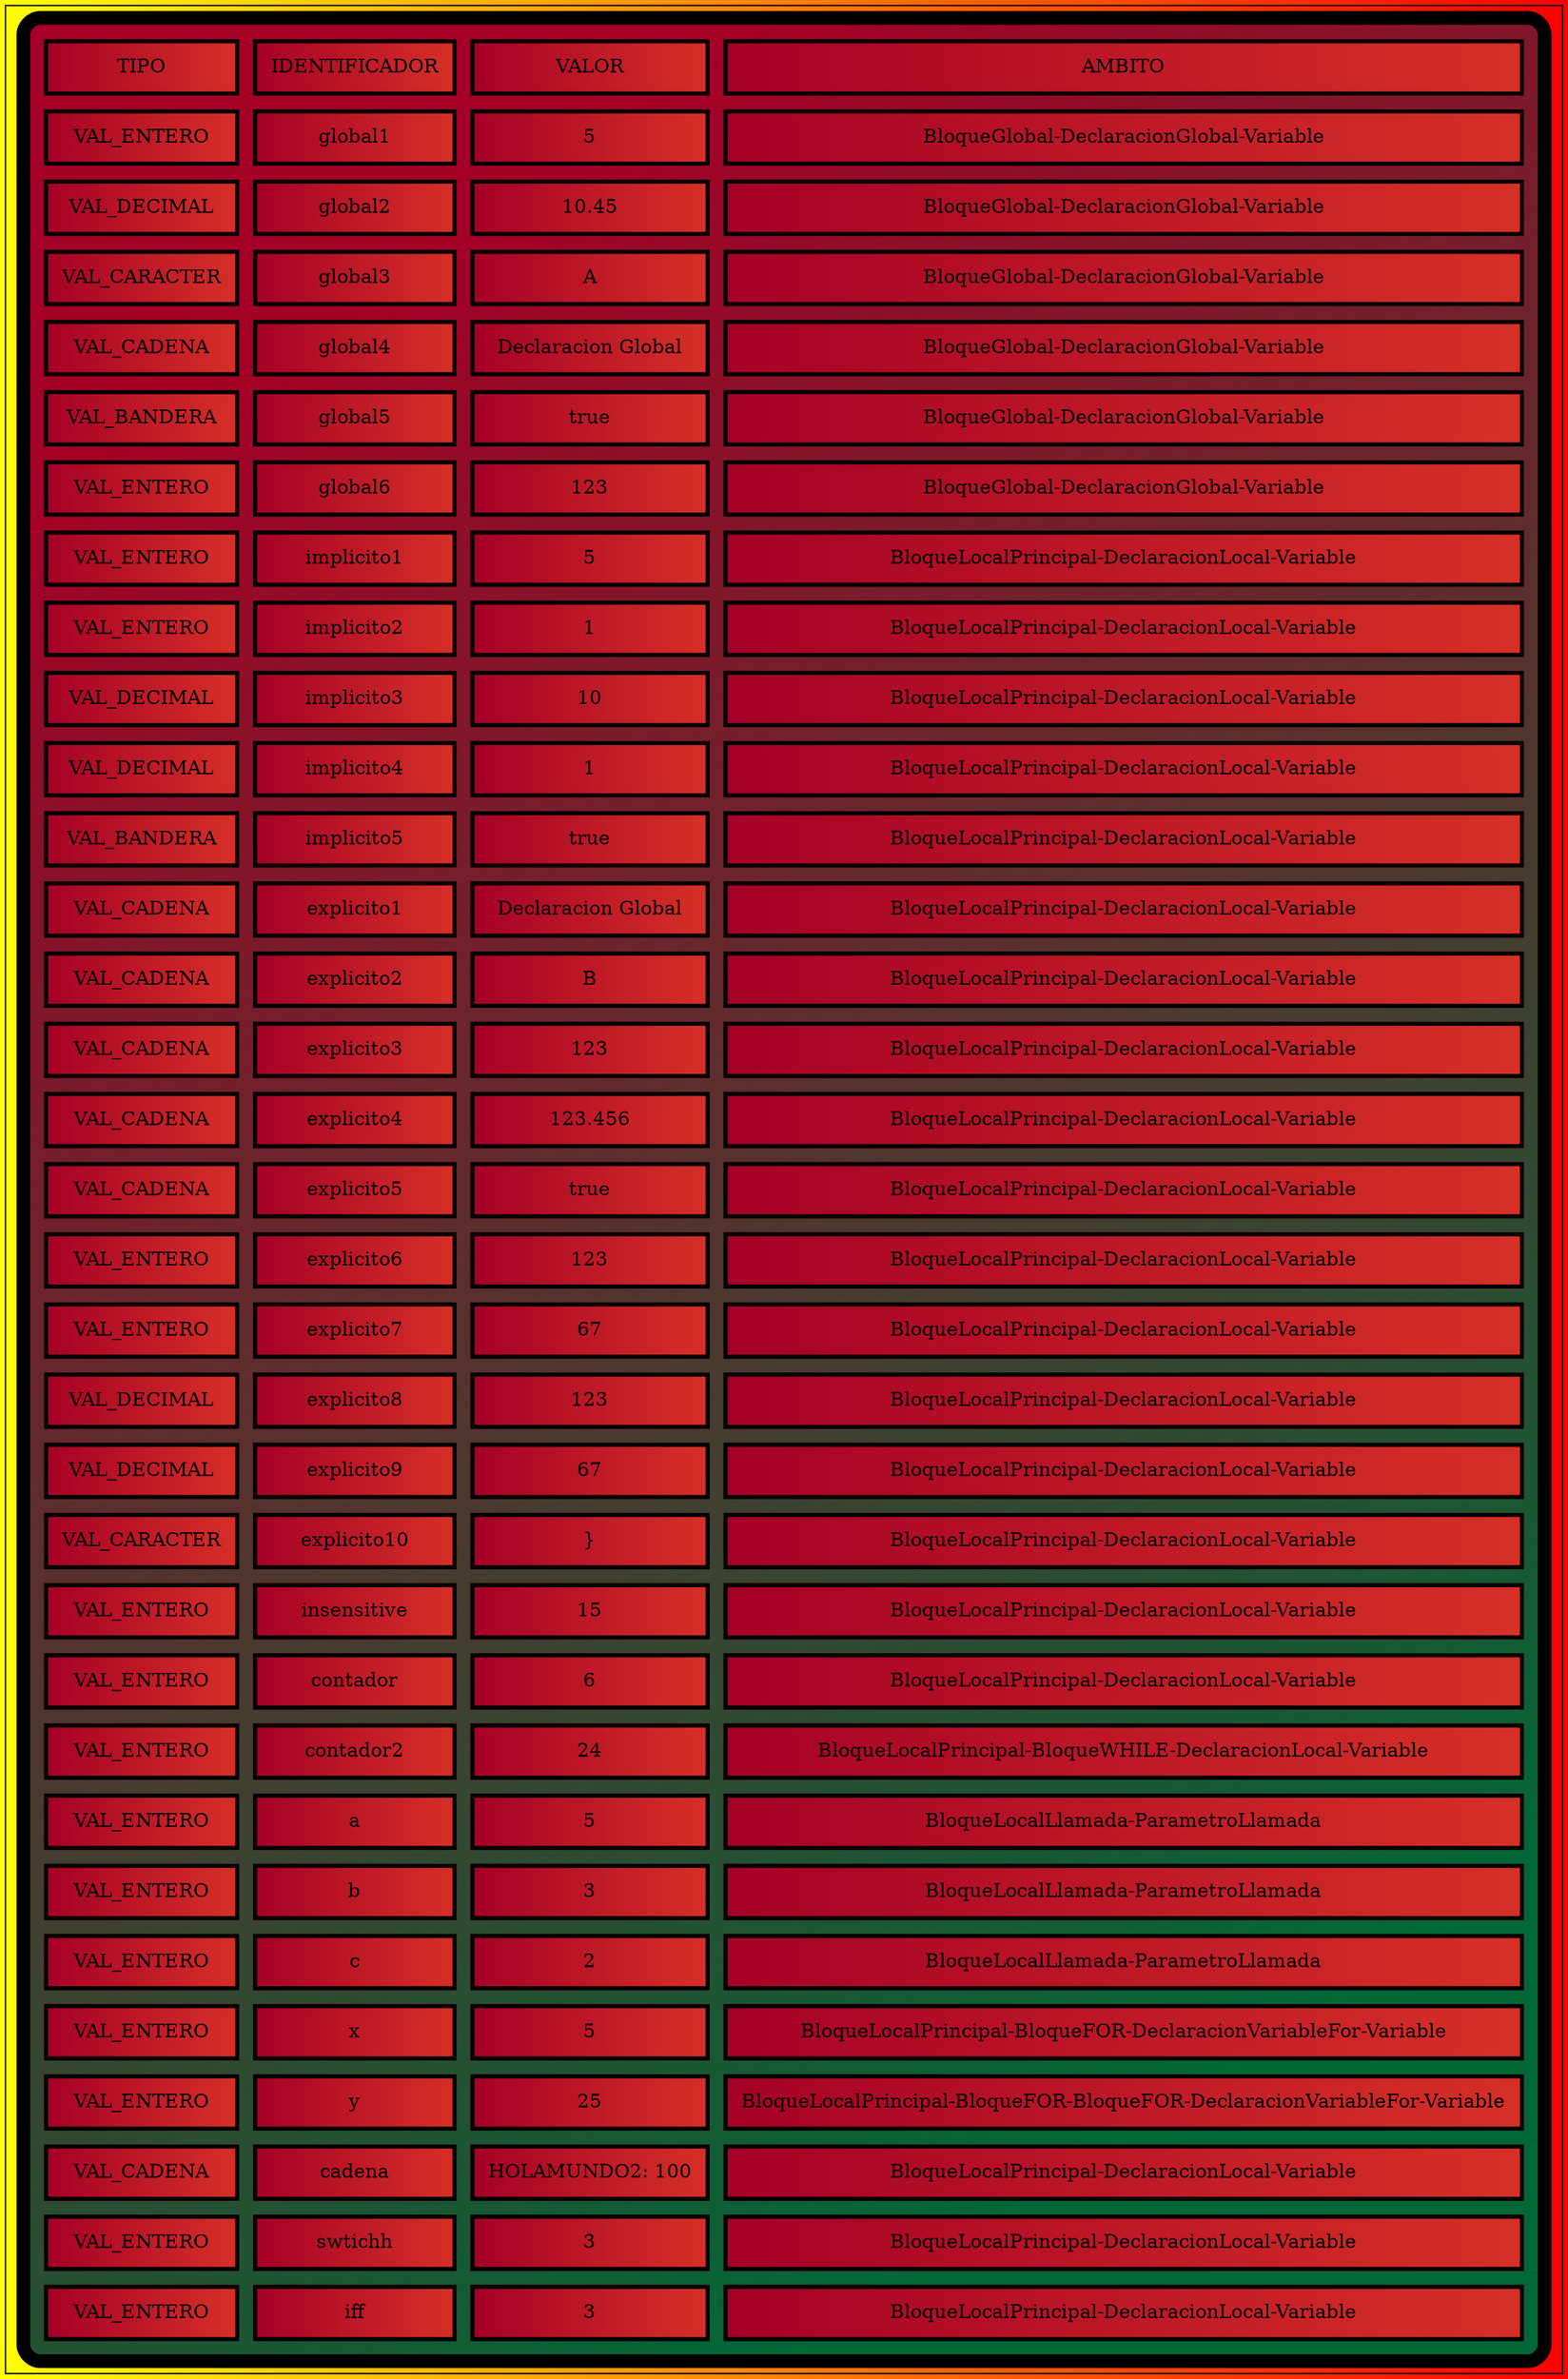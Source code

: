 digraph G { bgcolor="yellow:red"
node [shape=filled];
a0 [label=<
<TABLE border="10" cellspacing="10" cellpadding="10" style="rounded" bgcolor="/rdylgn11/1:/rdylgn11/11" gradientangle="315">
<TR>
<TD border="3"  bgcolor="/rdylgn11/1:/rdylgn11/2">TIPO</TD>
<TD border="3"  bgcolor="/rdylgn11/1:/rdylgn11/2">IDENTIFICADOR</TD>
<TD border="3"  bgcolor="/rdylgn11/1:/rdylgn11/2">VALOR</TD>
<TD border="3"  bgcolor="/rdylgn11/1:/rdylgn11/2">AMBITO</TD>
</TR>
<TR>
<TD border="3"  bgcolor="/rdylgn11/1:/rdylgn11/2">VAL_ENTERO</TD>
<TD border="3"  bgcolor="/rdylgn11/1:/rdylgn11/2">global1</TD>
<TD border="3"  bgcolor="/rdylgn11/1:/rdylgn11/2">5</TD>
<TD border="3"  bgcolor="/rdylgn11/1:/rdylgn11/2">BloqueGlobal-DeclaracionGlobal-Variable</TD>
</TR>
<TR>
<TD border="3"  bgcolor="/rdylgn11/1:/rdylgn11/2">VAL_DECIMAL</TD>
<TD border="3"  bgcolor="/rdylgn11/1:/rdylgn11/2">global2</TD>
<TD border="3"  bgcolor="/rdylgn11/1:/rdylgn11/2">10.45</TD>
<TD border="3"  bgcolor="/rdylgn11/1:/rdylgn11/2">BloqueGlobal-DeclaracionGlobal-Variable</TD>
</TR>
<TR>
<TD border="3"  bgcolor="/rdylgn11/1:/rdylgn11/2">VAL_CARACTER</TD>
<TD border="3"  bgcolor="/rdylgn11/1:/rdylgn11/2">global3</TD>
<TD border="3"  bgcolor="/rdylgn11/1:/rdylgn11/2">A</TD>
<TD border="3"  bgcolor="/rdylgn11/1:/rdylgn11/2">BloqueGlobal-DeclaracionGlobal-Variable</TD>
</TR>
<TR>
<TD border="3"  bgcolor="/rdylgn11/1:/rdylgn11/2">VAL_CADENA</TD>
<TD border="3"  bgcolor="/rdylgn11/1:/rdylgn11/2">global4</TD>
<TD border="3"  bgcolor="/rdylgn11/1:/rdylgn11/2">Declaracion Global</TD>
<TD border="3"  bgcolor="/rdylgn11/1:/rdylgn11/2">BloqueGlobal-DeclaracionGlobal-Variable</TD>
</TR>
<TR>
<TD border="3"  bgcolor="/rdylgn11/1:/rdylgn11/2">VAL_BANDERA</TD>
<TD border="3"  bgcolor="/rdylgn11/1:/rdylgn11/2">global5</TD>
<TD border="3"  bgcolor="/rdylgn11/1:/rdylgn11/2">true</TD>
<TD border="3"  bgcolor="/rdylgn11/1:/rdylgn11/2">BloqueGlobal-DeclaracionGlobal-Variable</TD>
</TR>
<TR>
<TD border="3"  bgcolor="/rdylgn11/1:/rdylgn11/2">VAL_ENTERO</TD>
<TD border="3"  bgcolor="/rdylgn11/1:/rdylgn11/2">global6</TD>
<TD border="3"  bgcolor="/rdylgn11/1:/rdylgn11/2">123</TD>
<TD border="3"  bgcolor="/rdylgn11/1:/rdylgn11/2">BloqueGlobal-DeclaracionGlobal-Variable</TD>
</TR>
<TR>
<TD border="3"  bgcolor="/rdylgn11/1:/rdylgn11/2">VAL_ENTERO</TD>
<TD border="3"  bgcolor="/rdylgn11/1:/rdylgn11/2">implicito1</TD>
<TD border="3"  bgcolor="/rdylgn11/1:/rdylgn11/2">5</TD>
<TD border="3"  bgcolor="/rdylgn11/1:/rdylgn11/2">BloqueLocalPrincipal-DeclaracionLocal-Variable</TD>
</TR>
<TR>
<TD border="3"  bgcolor="/rdylgn11/1:/rdylgn11/2">VAL_ENTERO</TD>
<TD border="3"  bgcolor="/rdylgn11/1:/rdylgn11/2">implicito2</TD>
<TD border="3"  bgcolor="/rdylgn11/1:/rdylgn11/2">1</TD>
<TD border="3"  bgcolor="/rdylgn11/1:/rdylgn11/2">BloqueLocalPrincipal-DeclaracionLocal-Variable</TD>
</TR>
<TR>
<TD border="3"  bgcolor="/rdylgn11/1:/rdylgn11/2">VAL_DECIMAL</TD>
<TD border="3"  bgcolor="/rdylgn11/1:/rdylgn11/2">implicito3</TD>
<TD border="3"  bgcolor="/rdylgn11/1:/rdylgn11/2">10</TD>
<TD border="3"  bgcolor="/rdylgn11/1:/rdylgn11/2">BloqueLocalPrincipal-DeclaracionLocal-Variable</TD>
</TR>
<TR>
<TD border="3"  bgcolor="/rdylgn11/1:/rdylgn11/2">VAL_DECIMAL</TD>
<TD border="3"  bgcolor="/rdylgn11/1:/rdylgn11/2">implicito4</TD>
<TD border="3"  bgcolor="/rdylgn11/1:/rdylgn11/2">1</TD>
<TD border="3"  bgcolor="/rdylgn11/1:/rdylgn11/2">BloqueLocalPrincipal-DeclaracionLocal-Variable</TD>
</TR>
<TR>
<TD border="3"  bgcolor="/rdylgn11/1:/rdylgn11/2">VAL_BANDERA</TD>
<TD border="3"  bgcolor="/rdylgn11/1:/rdylgn11/2">implicito5</TD>
<TD border="3"  bgcolor="/rdylgn11/1:/rdylgn11/2">true</TD>
<TD border="3"  bgcolor="/rdylgn11/1:/rdylgn11/2">BloqueLocalPrincipal-DeclaracionLocal-Variable</TD>
</TR>
<TR>
<TD border="3"  bgcolor="/rdylgn11/1:/rdylgn11/2">VAL_CADENA</TD>
<TD border="3"  bgcolor="/rdylgn11/1:/rdylgn11/2">explicito1</TD>
<TD border="3"  bgcolor="/rdylgn11/1:/rdylgn11/2">Declaracion Global</TD>
<TD border="3"  bgcolor="/rdylgn11/1:/rdylgn11/2">BloqueLocalPrincipal-DeclaracionLocal-Variable</TD>
</TR>
<TR>
<TD border="3"  bgcolor="/rdylgn11/1:/rdylgn11/2">VAL_CADENA</TD>
<TD border="3"  bgcolor="/rdylgn11/1:/rdylgn11/2">explicito2</TD>
<TD border="3"  bgcolor="/rdylgn11/1:/rdylgn11/2">B</TD>
<TD border="3"  bgcolor="/rdylgn11/1:/rdylgn11/2">BloqueLocalPrincipal-DeclaracionLocal-Variable</TD>
</TR>
<TR>
<TD border="3"  bgcolor="/rdylgn11/1:/rdylgn11/2">VAL_CADENA</TD>
<TD border="3"  bgcolor="/rdylgn11/1:/rdylgn11/2">explicito3</TD>
<TD border="3"  bgcolor="/rdylgn11/1:/rdylgn11/2">123</TD>
<TD border="3"  bgcolor="/rdylgn11/1:/rdylgn11/2">BloqueLocalPrincipal-DeclaracionLocal-Variable</TD>
</TR>
<TR>
<TD border="3"  bgcolor="/rdylgn11/1:/rdylgn11/2">VAL_CADENA</TD>
<TD border="3"  bgcolor="/rdylgn11/1:/rdylgn11/2">explicito4</TD>
<TD border="3"  bgcolor="/rdylgn11/1:/rdylgn11/2">123.456</TD>
<TD border="3"  bgcolor="/rdylgn11/1:/rdylgn11/2">BloqueLocalPrincipal-DeclaracionLocal-Variable</TD>
</TR>
<TR>
<TD border="3"  bgcolor="/rdylgn11/1:/rdylgn11/2">VAL_CADENA</TD>
<TD border="3"  bgcolor="/rdylgn11/1:/rdylgn11/2">explicito5</TD>
<TD border="3"  bgcolor="/rdylgn11/1:/rdylgn11/2">true</TD>
<TD border="3"  bgcolor="/rdylgn11/1:/rdylgn11/2">BloqueLocalPrincipal-DeclaracionLocal-Variable</TD>
</TR>
<TR>
<TD border="3"  bgcolor="/rdylgn11/1:/rdylgn11/2">VAL_ENTERO</TD>
<TD border="3"  bgcolor="/rdylgn11/1:/rdylgn11/2">explicito6</TD>
<TD border="3"  bgcolor="/rdylgn11/1:/rdylgn11/2">123</TD>
<TD border="3"  bgcolor="/rdylgn11/1:/rdylgn11/2">BloqueLocalPrincipal-DeclaracionLocal-Variable</TD>
</TR>
<TR>
<TD border="3"  bgcolor="/rdylgn11/1:/rdylgn11/2">VAL_ENTERO</TD>
<TD border="3"  bgcolor="/rdylgn11/1:/rdylgn11/2">explicito7</TD>
<TD border="3"  bgcolor="/rdylgn11/1:/rdylgn11/2">67</TD>
<TD border="3"  bgcolor="/rdylgn11/1:/rdylgn11/2">BloqueLocalPrincipal-DeclaracionLocal-Variable</TD>
</TR>
<TR>
<TD border="3"  bgcolor="/rdylgn11/1:/rdylgn11/2">VAL_DECIMAL</TD>
<TD border="3"  bgcolor="/rdylgn11/1:/rdylgn11/2">explicito8</TD>
<TD border="3"  bgcolor="/rdylgn11/1:/rdylgn11/2">123</TD>
<TD border="3"  bgcolor="/rdylgn11/1:/rdylgn11/2">BloqueLocalPrincipal-DeclaracionLocal-Variable</TD>
</TR>
<TR>
<TD border="3"  bgcolor="/rdylgn11/1:/rdylgn11/2">VAL_DECIMAL</TD>
<TD border="3"  bgcolor="/rdylgn11/1:/rdylgn11/2">explicito9</TD>
<TD border="3"  bgcolor="/rdylgn11/1:/rdylgn11/2">67</TD>
<TD border="3"  bgcolor="/rdylgn11/1:/rdylgn11/2">BloqueLocalPrincipal-DeclaracionLocal-Variable</TD>
</TR>
<TR>
<TD border="3"  bgcolor="/rdylgn11/1:/rdylgn11/2">VAL_CARACTER</TD>
<TD border="3"  bgcolor="/rdylgn11/1:/rdylgn11/2">explicito10</TD>
<TD border="3"  bgcolor="/rdylgn11/1:/rdylgn11/2">}</TD>
<TD border="3"  bgcolor="/rdylgn11/1:/rdylgn11/2">BloqueLocalPrincipal-DeclaracionLocal-Variable</TD>
</TR>
<TR>
<TD border="3"  bgcolor="/rdylgn11/1:/rdylgn11/2">VAL_ENTERO</TD>
<TD border="3"  bgcolor="/rdylgn11/1:/rdylgn11/2">insensitive</TD>
<TD border="3"  bgcolor="/rdylgn11/1:/rdylgn11/2">15</TD>
<TD border="3"  bgcolor="/rdylgn11/1:/rdylgn11/2">BloqueLocalPrincipal-DeclaracionLocal-Variable</TD>
</TR>
<TR>
<TD border="3"  bgcolor="/rdylgn11/1:/rdylgn11/2">VAL_ENTERO</TD>
<TD border="3"  bgcolor="/rdylgn11/1:/rdylgn11/2">contador</TD>
<TD border="3"  bgcolor="/rdylgn11/1:/rdylgn11/2">6</TD>
<TD border="3"  bgcolor="/rdylgn11/1:/rdylgn11/2">BloqueLocalPrincipal-DeclaracionLocal-Variable</TD>
</TR>
<TR>
<TD border="3"  bgcolor="/rdylgn11/1:/rdylgn11/2">VAL_ENTERO</TD>
<TD border="3"  bgcolor="/rdylgn11/1:/rdylgn11/2">contador2</TD>
<TD border="3"  bgcolor="/rdylgn11/1:/rdylgn11/2">24</TD>
<TD border="3"  bgcolor="/rdylgn11/1:/rdylgn11/2">BloqueLocalPrincipal-BloqueWHILE-DeclaracionLocal-Variable</TD>
</TR>
<TR>
<TD border="3"  bgcolor="/rdylgn11/1:/rdylgn11/2">VAL_ENTERO</TD>
<TD border="3"  bgcolor="/rdylgn11/1:/rdylgn11/2">a</TD>
<TD border="3"  bgcolor="/rdylgn11/1:/rdylgn11/2">5</TD>
<TD border="3"  bgcolor="/rdylgn11/1:/rdylgn11/2">BloqueLocalLlamada-ParametroLlamada</TD>
</TR>
<TR>
<TD border="3"  bgcolor="/rdylgn11/1:/rdylgn11/2">VAL_ENTERO</TD>
<TD border="3"  bgcolor="/rdylgn11/1:/rdylgn11/2">b</TD>
<TD border="3"  bgcolor="/rdylgn11/1:/rdylgn11/2">3</TD>
<TD border="3"  bgcolor="/rdylgn11/1:/rdylgn11/2">BloqueLocalLlamada-ParametroLlamada</TD>
</TR>
<TR>
<TD border="3"  bgcolor="/rdylgn11/1:/rdylgn11/2">VAL_ENTERO</TD>
<TD border="3"  bgcolor="/rdylgn11/1:/rdylgn11/2">c</TD>
<TD border="3"  bgcolor="/rdylgn11/1:/rdylgn11/2">2</TD>
<TD border="3"  bgcolor="/rdylgn11/1:/rdylgn11/2">BloqueLocalLlamada-ParametroLlamada</TD>
</TR>
<TR>
<TD border="3"  bgcolor="/rdylgn11/1:/rdylgn11/2">VAL_ENTERO</TD>
<TD border="3"  bgcolor="/rdylgn11/1:/rdylgn11/2">x</TD>
<TD border="3"  bgcolor="/rdylgn11/1:/rdylgn11/2">5</TD>
<TD border="3"  bgcolor="/rdylgn11/1:/rdylgn11/2">BloqueLocalPrincipal-BloqueFOR-DeclaracionVariableFor-Variable</TD>
</TR>
<TR>
<TD border="3"  bgcolor="/rdylgn11/1:/rdylgn11/2">VAL_ENTERO</TD>
<TD border="3"  bgcolor="/rdylgn11/1:/rdylgn11/2">y</TD>
<TD border="3"  bgcolor="/rdylgn11/1:/rdylgn11/2">25</TD>
<TD border="3"  bgcolor="/rdylgn11/1:/rdylgn11/2">BloqueLocalPrincipal-BloqueFOR-BloqueFOR-DeclaracionVariableFor-Variable</TD>
</TR>
<TR>
<TD border="3"  bgcolor="/rdylgn11/1:/rdylgn11/2">VAL_CADENA</TD>
<TD border="3"  bgcolor="/rdylgn11/1:/rdylgn11/2">cadena</TD>
<TD border="3"  bgcolor="/rdylgn11/1:/rdylgn11/2">HOLAMUNDO2: 100</TD>
<TD border="3"  bgcolor="/rdylgn11/1:/rdylgn11/2">BloqueLocalPrincipal-DeclaracionLocal-Variable</TD>
</TR>
<TR>
<TD border="3"  bgcolor="/rdylgn11/1:/rdylgn11/2">VAL_ENTERO</TD>
<TD border="3"  bgcolor="/rdylgn11/1:/rdylgn11/2">swtichh</TD>
<TD border="3"  bgcolor="/rdylgn11/1:/rdylgn11/2">3</TD>
<TD border="3"  bgcolor="/rdylgn11/1:/rdylgn11/2">BloqueLocalPrincipal-DeclaracionLocal-Variable</TD>
</TR>
<TR>
<TD border="3"  bgcolor="/rdylgn11/1:/rdylgn11/2">VAL_ENTERO</TD>
<TD border="3"  bgcolor="/rdylgn11/1:/rdylgn11/2">iff</TD>
<TD border="3"  bgcolor="/rdylgn11/1:/rdylgn11/2">3</TD>
<TD border="3"  bgcolor="/rdylgn11/1:/rdylgn11/2">BloqueLocalPrincipal-DeclaracionLocal-Variable</TD>
</TR>
</TABLE>>];
}
